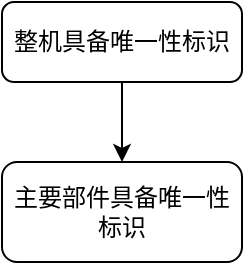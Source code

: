 <mxfile version="26.0.2">
  <diagram name="第 1 页" id="ziXHu9omTZc305Ui9wXu">
    <mxGraphModel dx="1034" dy="446" grid="1" gridSize="10" guides="1" tooltips="1" connect="1" arrows="1" fold="1" page="1" pageScale="1" pageWidth="827" pageHeight="1169" math="0" shadow="0">
      <root>
        <mxCell id="0" />
        <mxCell id="1" parent="0" />
        <mxCell id="GDiD886T4o614CgpcmMB-2" style="edgeStyle=orthogonalEdgeStyle;rounded=0;orthogonalLoop=1;jettySize=auto;html=1;exitX=0.5;exitY=1;exitDx=0;exitDy=0;" edge="1" parent="1" source="GDiD886T4o614CgpcmMB-1" target="GDiD886T4o614CgpcmMB-3">
          <mxGeometry relative="1" as="geometry">
            <mxPoint x="140" y="130" as="targetPoint" />
          </mxGeometry>
        </mxCell>
        <mxCell id="GDiD886T4o614CgpcmMB-1" value="整机具备唯一性标识" style="rounded=1;whiteSpace=wrap;html=1;" vertex="1" parent="1">
          <mxGeometry x="80" y="40" width="120" height="40" as="geometry" />
        </mxCell>
        <mxCell id="GDiD886T4o614CgpcmMB-3" value="主要部件具备唯一性标识" style="rounded=1;whiteSpace=wrap;html=1;" vertex="1" parent="1">
          <mxGeometry x="80" y="120" width="120" height="50" as="geometry" />
        </mxCell>
      </root>
    </mxGraphModel>
  </diagram>
</mxfile>
